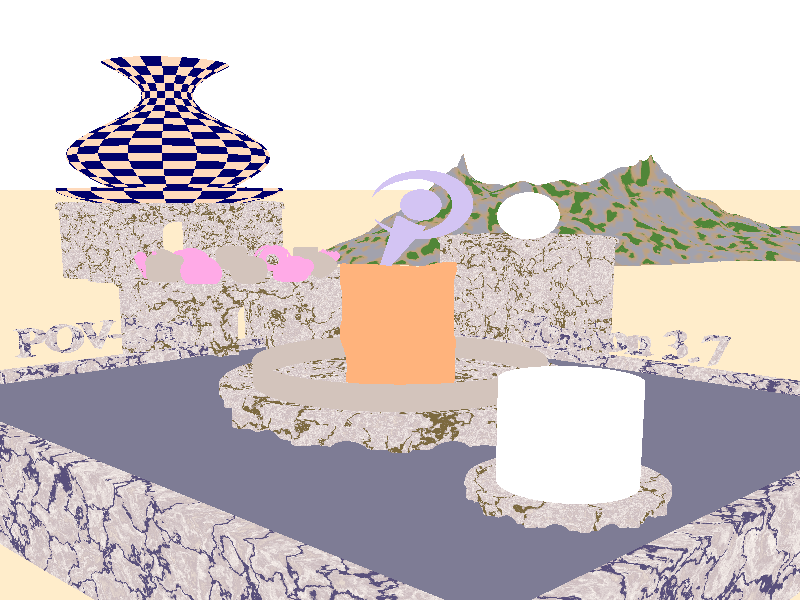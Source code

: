 // Persistence Of Vision Ray Tracer Scene Description File
//
// File:            benchmark.pov
// Benchmark Vers:  2.00 Scene File Version
// Desc:            POV-Ray benchmark scene
// Date:            October/November 2001
//
// Assembled by Christoph Hormann
// Contributions by:
//    - Ingo Janssen
//    - Mick Hazelgrove
//
// ==================================================================
//
//    Standard POV-Ray benchmark version 2.00 Scene File Version
//
// This is the official POV-Ray benchmark scene.  It is designed
// to test a variety of POV-Ray features and should render in a
// reasonable amount of time on current machines.  Note that the
// radiosity feature is still experimental and not very suitable for
// comparing results of different versions, therefore it is turned
// off by default.
//
// Please log all changes made to this file below.
//
// Note that only results generated with the above options and the
// unchanged scene file are allowed to be published as 'official
// POV-Ray benchmark results'.  Feel free to do additional tests, but
// make sure the differences are made clear when publishing them.
//
// When publishing results, be sure to quote the exact version of the
// benchmark scene used (2.00 Scene File Version), and the exact
// version of POV-Ray.
//
// ==================================================================
//
// Change history
// --------------
//
// Nov. 2001   Initial release (version 3.5.0)
// Jan. 2002   using 'max()' instead of '&' in isosurface
// Apr. 2002   changed max_gradient of isosurface (new ver is 1.01)
// Jun. 2002   added photons pass_through to clouds (new ver is 1.02)
// Dec. 2010   made ready for v3.7 release (new ver is 2.00)
//
// ==================================================================
//
// Permission is granted for this file and the output from it to be
// freely redistributed in an unmodified form for the purpose of
// generating and maintaining POV-Ray benchmarks.  Derivative works
// are permitted provided that they have a clearly different filename
// and do not claim to be the standard benchmark file.
//
// ==================================================================
//
// Suggested command line options if not using an INI file:
//
// -w512 -h512 +a0.3 +v -d -f -x
//
// The following INI options are used when the 'Run Benchmark' command
// is chosen on versions of POV-Ray that support the built-in version.
//
// All_Console=On
// All_File=
// Antialias_Depth=3
// Antialias=On
// Antialias_Gamma=2.5
// Antialias_Threshold=0.3
// Bits_Per_Color=8
// Bounding=On
// Bounding_Method=1
// Bounding_Threshold=3
// Clock=0
// Continue_Trace=Off
// Clockless_Animation=off
// Cyclic_Animation=Off
// Debug_Console=On
// Display=Off
// Display_Gamma=2.2
// Dither=off
// End_Column=1
// End_Row=1
// Fatal_Console=On
// Fatal_Error_Command=
// Fatal_Error_Return=I
// Field_Render=Off
// Final_Clock=1
// Final_Frame=1
// Grayscale_Output=off
// Height=512
// High_Reproducibility=off
// Initial_Clock=0
// Initial_Frame=1
// Include_Header=
// Input_File_Name=benchmark.pov
// Jitter_Amount=0.3
// Jitter=On
// Light_Buffer=On
// Odd_Field=Off
// Output_Alpha=Off
// Output_File_Name=
// Output_File_Type=n
// Output_To_File=Off
// Palette=3
// Pause_When_Done=Off
// Post_Frame_Command=
// Post_Frame_Return=I
// Post_Scene_Command=
// Post_Scene_Return=I
// Preview_End_Size=1
// Preview_Start_Size=1
// Pre_Frame_Command=
// Pre_Frame_Return=I
// Pre_Scene_Command=
// Pre_Scene_Return=I
// Quality=9
// Radiosity_From_File=off
// Radiosity_To_File=off
// Radiosity_Vain_Pretrace=on
// Real_Time_Raytracing=off
// Remove_Bounds=On
// Render_Block_Size=16
// Render_Block_Step=0
// Render_Console=On
// Render_Pattern=0
// Sampling_Method=1
// Split_Unions=Off
// Start_Column=0
// Start_Row=0
// Statistic_Console=On
// Subset_End_Frame=1
// Subset_Start_Frame=1
// Test_Abort_Count=0
// Test_Abort=Off
// User_Abort_Command=
// User_Abort_Return=I
// Verbose=On
// Version=3.7
// Warning_Console=On
// Width=512
//
// ==================================================================

#version 3.7;

#default { texture { finish { ambient 0 diffuse 1 }}}

#include "functions.inc"
#include "colors.inc"
#include "logo.inc"

#declare use_radiosity = false;

#declare use_photons = true;
#declare use_area_light = true;

#declare show_clouds = true;
#declare show_objects = true;

#declare Rad = 50000;

global_settings {
   max_trace_level 12
   assumed_gamma 1.0

   #if (use_radiosity=true)

      radiosity {
         pretrace_start 0.08
         pretrace_end 0.01
         count 80

         nearest_count 5
         error_bound 0.5
         recursion_limit 1

         low_error_factor .5
         gray_threshold 0.0
         minimum_reuse 0.015
         brightness 0.7

         adc_bailout 0.01/2

         normal on
      }

   #end

   #if (use_photons=true)
      photons { spacing 0.007 }
   #end

}

#if (use_radiosity=false)
   #default {finish {ambient 0.02}}
#else
   #default {finish {ambient 0.00}}
#end

//====================================================================================

camera {
   location  <3.2, 3.2, 1.8>
   direction y
   sky       z
   up        z
   right     -x
   look_at   <-1, -1, 0.9>
   angle     45
}


light_source {
   <-0.7, 0.83, 0.24>*150000
   color rgb <3.43,2.87,1.95>
   #if (use_area_light=true)
      area_light 4000*x 4000*y  4,4
      jitter
      orient
      circular
   #end

   media_attenuation on
   media_interaction on

   photons {
      reflection on
      refraction on
   }
}

#if (use_radiosity=false)
   light_source {
      <0.9, -0.6, 0.5>*150000
      color rgb 0.35

      shadowless
   }
#end

fog{
   fog_type 2
   fog_alt 1.5
   fog_offset 0
   color rgbt <0.75, 0.80, 0.86, 0.2>
   distance 400
   up z
}


//====================================================================================


#declare RMF = function{ f_ridged_mf(x, y, z, 0.07, 2.2,  7, 0.6, 0.9, 1)}

#declare M_Watx4 =
material {
   texture {
      pigment { color rgbt <0.21, 0.20, 0.3, 0.96> }
      finish {
         diffuse 0.0
         ambient 0.0

         reflection {
            0.1, 0.95
            fresnel on
            exponent 0.8
         }

         conserve_energy

         specular 0.1
         roughness 0.007
         metallic
      }
      normal{
         function { RMF(x, y, z) } 0.2
         scale 0.07
      }
   }
   interior {
      ior 1.31
      fade_distance 0.8
      fade_power 1001.0
      fade_color <0.02, 0.20, 0.06>
   }
}

box {              // --- Water ---
   <-1.95,  -1.65, 0.42>, < 1.95,  1.65, -5.5>

   material { M_Watx4 }
   hollow on

   photons { collect off }
}

#declare fn_RMF = function{ f_ridged_mf(x, y, z, 0.1, 3.1, 8 ,0.7, 0.8, 2) }


plane {            // --- floor ---
   z, -0.3

   texture {
      pigment { color rgb <1.0, 0.85, 0.6> }
      finish {
         diffuse 0.7
         specular 0.1
      }
      normal {
         function { fn_RMF(x, y, z) } 0.3
         scale 8
      }
   }

   clipped_by {
      box { <-1.95,  -1.65, 1>, < 1.95,  1.65, -1> inverse }
   }

   photons { collect off }
}


isosurface {
   function {
      z - fn_RMF(x, y, z)*0.07
   }

   max_gradient 1.3

   contained_by { box { <-15, -15, 0.0>, <15, 15, 0.2> } }

   texture {
      pigment { color rgb <1.0, 0.85, 0.6> }
      finish {
         diffuse 0.7
         specular 0.1
      }
   }

   scale 8
   translate -0.16*z

   clipped_by {
      box { <-1.95,  -1.65, 1>, < 1.95,  1.65, -1> inverse }
   }

   photons { collect off }
}


// ====================================================================================



sphere {           // --- Sky ---
   <0, 0, 0>, 1
   texture {
      pigment {
         gradient z
         pigment_map {
            [0.00 color rgb <0.6667, 0.7255, 0.7725>]
            [0.19
               spherical
               color_map {
                  [0.08 color rgb <0.33, 0.37, 0.90> ]
                  [0.14 color rgb <0.3210, 0.53, 0.9259> ]
                  [0.26 color rgb <0.3610, 0.57, 0.9259> ]
                  [0.50 color rgb < 0.880, 0.935, 0.976 > ]
               }
               scale 1.8
               translate <-0.7, 0.7, 0.24>
            ]
         }
      }
      finish {
         diffuse 0
         ambient 1
      }
   }
   scale Rad*<20, 20, 4>
   translate -2*z
   no_shadow
   hollow on

   photons { collect off pass_through }
}

#if (show_clouds)

// from mick

difference {
   sphere { 0,Rad}
   sphere {0,Rad-15000}
   material{
      texture{
         pigment{ rgbf 1 }
         finish {
            ambient 0
            diffuse 0
         }
      }
      interior{
         media{
            scattering {2,<.013,.012,.008>/1.3 extinction 1/1.3 }
            method 3
            samples 7,7
            intervals 1

            density { // one
               wrinkles
               ramp_wave

               noise_generator 1

               color_map {
                  [0 rgb 0]
                  [0.5 rgb 0]
                  [0.7 rgb 0.275]
                  [1 rgb 0.475]
               } // color_map

               scale <10000,9000,5000>/3
               rotate z*29
               translate <1000,0,Rad-30000>
            } // density

            density { // two
               marble
               warp { turbulence 1.65 octaves 7 }
               noise_generator 1

               color_map {
                  [0 rgb 0]
                  [0.4 rgb 0]
                  [0.85 rgb 0.25]
                  [1 rgb 0.5]
               } // color_map

               scale <10000,7500,5000>*5
               rotate z*-25
               translate <0,0,Rad-30000>
            } // density

         } // media
      } // interior
   } // material
   hollow

   rotate z*70
   rotate y*15
   translate <0,0,32000-Rad>
   rotate -102*z

   scale <1,1,0.4>

   photons { collect off pass_through }

} // difference

#end

// ====================================================================================


#declare Metal_Texture =
texture {
   pigment { color rgb <0.65, 0.55, 0.5> }
   finish {
      ambient 0.0
      diffuse 0.15
      specular 0.3
      metallic
      roughness 0.01
      reflection {
         0.8
         metallic
      }
   }
}

#declare Stone_Tex =
texture {
   pigment {
      crackle
      pigment_map {
         [0.03
            bozo
            color_map {
               [0 color rgb <0.2, 0.14, 0.05>]
               [1 color rgb <0.2, 0.14, 0.05>]
            }
            warp { turbulence 0.6 }
         ]
         [0.055
            granite
            color_map {
               [0.0 color rgb <1, 0.95, 0.9>]
               [0.5 color rgb <0.6, 0.5, 0.52>]
               [1.0 color rgb <0.9, 0.8, 0.7>]
            }
            warp { turbulence 0.4 lambda 2.4 octaves 8 }
            scale 0.5
         ]
      }

      warp { turbulence 0.72 lambda 2.25 omega 0.53 octaves 9}

      scale 0.3
   }
   finish {
      diffuse 0.55
      specular 0.1
   }
   normal {
      granite 0.15
      scale 0.06
   }
}

#declare Stone_Tex2 =
texture {
   pigment {
      crackle
      pigment_map {
         [0.03
            bozo
            color_map {
               [0 color rgb <0.1, 0.08, 0.2>]
               [1 color rgb <0.1, 0.08, 0.2>]
            }
            warp { turbulence 0.6 }
         ]
         [0.055
            granite
            color_map {
               [0.0 color rgb <1, 0.95, 0.9>]
               [0.5 color rgb <0.6, 0.5, 0.52>]
               [1.0 color rgb <0.9, 0.8, 0.7>]
            }
            warp { turbulence 0.4 lambda 2.4 octaves 8 }
            scale 1.2
         ]
      }

      warp { turbulence 0.55 lambda 2.25 omega 0.53 octaves 9 }

      scale 0.24
   }
   finish {
      diffuse 0.55
      specular 0.1
   }
   normal {
      granite 0.15
      scale 0.06
   }
}

#declare Stone_Tex3 =
texture {
   pigment {
      agate
      pigment_map {
         [0.3
            crackle
            color_map {
               [0.1 color rgb <0.3, 0.28, 0.4>]
               [0.2 color rgb <0.8, 0.7, 0.4>]
            }
            warp { turbulence 0.5 lambda 2.2 omega 0.52 octaves 8 }
            scale 0.3
         ]
         [0.5
            granite
            color_map {
               [0.0 color rgb <1, 0.95, 0.9>]
               [0.5 color rgb <0.3, 0.6, 0.52>]
               [1.0 color rgb <0.3, 0.8, 0.7>]
            }
            warp { turbulence 0.4 lambda 2.4 octaves 8 }
         ]
      }

      warp { turbulence 0.55 }

      scale 0.24
   }
   finish {
      diffuse 0.55
      specular 0.1
   }
   normal {
      granite 0.15
      scale 0.06
   }
}

#declare Mat_Glass =
material {
   texture {
      pigment { color rgbt 1 }
      finish {
         diffuse 0
         ambient 0
         specular 0.6
         metallic 0.5
         roughness 0.005

         reflection {
            0.05, 0.95
            fresnel on
         }

         conserve_energy
      }
   }
   interior {
      ior 1.5
      fade_distance 0.12
      fade_power 1001
      fade_color <0.6, 0.5, 0.7>
   }
}


#declare Socket =
union {
   difference {
      cylinder { -5*z, -0.04*z, 0.8 }
      cylinder { -6*z, 0, 0.3 }

      #declare Cnt = 0;

      #while (Cnt<360)

         merge {
            cylinder { < 0.0,  0.0, -0.24>, < 1.0,  0.0, -0.24>, 0.1 }
            box { < 0.0,  -0.1, -0.24>, < 1.0,  0.1, -6> }

            rotate Cnt*z
         }

         #declare Cnt = Cnt+30;
      #end
   }

   #declare Cnt = 0;

   #while (Cnt<360)

      union {
         cylinder { < 0.8,  0.0, -0.04>, < 0.8,  0.0, -5>, 0.05 }
         cylinder { < 0.8,  0.0, -0.04>, < 0.8,  0.0, -0.01>, 0.07 }

         rotate 15*z
         rotate Cnt*z
      }

      #declare Cnt = Cnt+30;
   #end

   cylinder { -0.04*z, 0, 0.86 }
   torus {
      0.83, 0.03
      rotate 90*x
   }
}

#declare Pos1 = < 0.0,  0.0, 0.6>;
#declare Pos2 = <-2.4, -0.8, 1.0>;
#declare Pos3 = <-1.4, -2.8, 1.3>;
#declare Pos4 = < 1.4,  0.6, 0.5>;

#declare Pos5 = <-10, -5, 1.5>;

object { Socket translate Pos1 texture { Stone_Tex } }

object { Socket translate Pos2 texture { Stone_Tex } }

object { Socket scale 0.8 translate Pos3 texture { Stone_Tex } }

object { Socket scale 0.4 translate Pos4 texture { Stone_Tex } }

object { Socket scale 2 translate Pos5 texture { Stone_Tex } }

difference {
   box { <-2.0,  -1.7, 0.5>, < 2.0,  1.7, -6> }
   box { <-1.9,  -1.6, 1.0>, < 1.9,  1.6, -5> }

   texture {
      Stone_Tex2
   }
}

#if (show_objects)

#declare POV_Text =
text {
   ttf
   "timrom.ttf"
   "POV-Ray"
   0.25,0
   scale 0.3
   rotate 90*x
   rotate -90*z
}

#declare Version_Text =
text {
   ttf
   "timrom.ttf"
   "Version 3.7"
   0.25,0
   scale 0.3
   rotate 90*x
   rotate -90*z
}

object {
   POV_Text
   translate <-1.97,  0.995, 0.575>
   texture { Stone_Tex2 }
}

object {
   Version_Text
   rotate 90*z
   translate <-0.5, -1.5, 0.575>
   texture { Stone_Tex2 }
}

#end


height_field {

   function 300,300 {
      pigment {
         function { 1-(min(pow(x*x + y*y, 0.25), 1) -0.0001) }

         color_map {
            [0.0 rgb 0.0]
            [1.0 rgb 1.0]
         }

         translate <0.5,0.5,0>

         scale 0.45

         warp { turbulence 0.455 }

         scale 3
         warp { turbulence 0.2 lambda 2.2 octaves 8 }
         scale 1/3

      }
   }

   water_level 0.02

   rotate 90*x

   rotate 43*z

   scale <5, 5, 1.3>
   scale 2.6

   texture {
      pigment {
         bozo
         color_map {
            [0.40 color rgb <0.6, 0.6, 0.7>*0.6]
            [0.58 color rgb <0.9, 0.6, 0.3>*0.6]
            [0.62 color rgb <0.2, 0.6, 0.1>*0.4]
         }
         warp { turbulence 0.4 }
         scale <0.2, 0.2, 3>
      }
      finish {
         diffuse 0.6
         specular 0.2
      }
   }

   translate <-18, -13, -0.4>
}


#if (show_objects)

// ---------- Pos1 ----------

difference {
   cylinder { -0.0*z, 0.15*z, 0.7 }
   cylinder { -0.1*z, 0.25*z, 0.68 }

   texture { Metal_Texture }

   translate 0.6*z

   photons { target reflection on }
}

#declare fn_pigm =
function {
   pigment {
      bozo
      poly_wave 2
      color_map {
         [0 rgb 0][1 rgb 1]
      }
      warp {  turbulence 0.4 lambda 2.3 omega 0.52 }

      scale 0.2
   }
}


isosurface {
   function {
      (max(sqrt(x*x + y*y)-0.25, z-0.7))

      - fn_pigm(x, y, z).gray*0.07

   }

   max_gradient 2.4

   contained_by { box { <-0.35, -0.35, 0.0>, <0.35, 0.35, 0.8> } }

   texture {
      pigment { color rgb <1, 0.45, 0.2> }
      finish {
         diffuse 0.6
         specular 0.2
      }
   }

   translate Pos1
}

object {
   Povray_Logo

   rotate 90*x
   scale 0.4
   translate -0.2*y

   texture {
      pigment { color rgb <0.65, 0.55, 0.9> }
      finish {
         ambient 0.0
         diffuse 0.15
         specular 0.3
         metallic
         roughness 0.01
         reflection {
            0.8
            metallic
         }
      }
      normal {
         bumps 0.3
         scale 0.3
      }
   }

   rotate -25*z

   translate 0.96*z

   translate Pos1
}

#end

#if (show_objects)

// ---------- Pos2 ----------

#declare rd = seed(45);

union {

   #declare Cnt = 0;

   #while (Cnt<360)

      superellipsoid {
         <rand(rd)*2, rand(rd)*2>
         texture { Metal_Texture }
         scale 0.12
         translate <0.6, 0.0, 0.12>
         rotate (Cnt+30)*z
      }

      julia_fractal {
         < rand(rd), rand(rd)*0.6, -0.54, 0.2 >
         quaternion
         max_iteration 7
         precision 500
         scale 0.12
         translate <0.6, 0.0, 0.1>
         rotate Cnt*z

         texture {
            pigment { color rgb <1, 0.4, 0.8> }
            finish {
               ambient 0
               diffuse 0.6
               specular 0.2
               reflection 0.2
            }
         }
      }

      #declare Cnt = Cnt+60;
   #end

   translate Pos2
}

#end

#if (show_objects)

// ---------- Pos3 ----------

sphere {
   0, 0.24

   translate 0.24*z

   material { Mat_Glass }

   photons { target reflection on refraction on }

   translate Pos3
}

#end

#if (show_objects)


// ---------- Pos4 ----------


// from ingo

#declare Letter =
text {
   ttf
   "timrom.ttf"
   "X"
   1,0
   scale <1/0.7,1/0.66,1>
   translate <0,0,-0.5>
}

#declare xPigm =
function {
   pigment {
      object {
         Letter
         pigment {rgb 1}
         pigment {rgb 0}
      }
      warp {repeat x}
      warp {repeat y}
      scale 1.00002
      translate < 0.000001,-0.00001, 0>
   }
}

#declare XsinPigm =
function {
   pigment {
      function {xPigm(sin(x),pow(sin(y),2),z).gray}
   }
}

#declare Fn_Obj =
difference {
   cylinder {
      -2*y, 2*y, 2
      pigment {
         function{XsinPigm(x,y,z).gray}
         warp {planar}
         scale <0.5/pi, 1, 1>*0.5
         warp {
            cylindrical
            orientation z
            dist_exp 1
         }
         colour_map {
            [0, rgb 1]
            [1, rgbf 1]
         }
      }
      finish {
        diffuse 0.6
        specular 0.4
      }
   }
   cylinder {
      -1.9*y, 2.1*y, 1.9
      pigment {rgbf 1}
      finish {
        diffuse 0.6
        specular 0.4
      }
   }

   translate 1.96*y
   rotate 90*x
   scale 0.12
}

object {
   Fn_Obj
   translate Pos4
}

#end


#if (show_objects)


// ---------- Pos5 ----------


// from ingo

#macro BuildWriteMesh2(VecArr, NormArr, UVArr, U, V)

   #debug concat("\n\n Building mesh2: \n   - vertex_vectors\n")
   #local NumVertices = dimension_size(VecArr,1);
   mesh2 {
      vertex_vectors {
         NumVertices
         #local I = 0;
         #while (I<NumVertices)
            VecArr[I]
            #local I = I+1;
         #end
      }

      #debug concat("   - normal_vectors\n")
      #local NumVertices = dimension_size(NormArr,1);
      normal_vectors {
         NumVertices
         #local I = 0;
         #while (I<NumVertices)
            NormArr[I]
            #local I = I+1;
         #end
      }

      #debug concat("   - uv_vectors\n")
      #local NumVertices = dimension_size(NormArr,1);
      uv_vectors {
         NumVertices
         #local I = 0;
         #while (I<NumVertices)
            UVArr[I]
            #local I = I+1;
         #end
      }

      #debug concat("   - face_indices\n")
      #declare NumFaces = U*V*2;
      face_indices {
         NumFaces
         #local I = 0;
         #local H = 0;
         #while (I<V)
            #local J = 0;
            #while (J<U)
               #local Ind = (I*U)+I+J;
               <Ind, Ind+1, Ind+U+2>, <Ind, Ind+U+1, Ind+U+2>
               #local J = J+1;
               #local H = H+1;
            #end
            #local I = I+1;
         #end
      }
   }
#end

#macro FnA(X)
   #if (X<0.13)
      0.5+sin(X*14)*0.4
   #else
      0.5+sin((X-0.13)*7.2)*0.3
   #end
#end


// Build a two-dimensional array with vectors and normals retrieved from a function macro
// ResSpl: the amount of vectors to get from the macro
// based on ingo's code for splines

#macro L_GetVN(ResSpl)
   #local I = 0;
   #local A = array[ResSpl+1][2]
   #while (I<=ResSpl)
      #local P0 = 0+<FnA(I/ResSpl), I/ResSpl, 0>;
      #if (P0.x=0 & P0.z=0)
         #local P0 = <1e-25,P0.y,1e-25>;
      #end
      #if (I=0)
         #local P1 = 0+<FnA(((I-0.5)/ResSpl)), I/ResSpl, 0>;
         #local P2 = 0+<FnA(((I+0.5)/ResSpl)), I/ResSpl, 0>;
      #else
         #local P1 = P2;
         #local P2 = 0+<FnA(((I+0.5)/ResSpl)), I/ResSpl, 0>;
      #end
      #local P3 = vrotate(P0,<0,1,0>);
      #local P4 = vrotate(P0,<0,-1,0>);
      #local B1 = P4-P0;
      #local B2 = P2-P0;
      #local B3 = P3-P0;
      #local B4 = P1-P0;
      #local N1 = vcross(B1,B2);
      #local N2 = vcross(B2,B3);
      #local N3 = vcross(B3,B4);
      #local N4 = vcross(B4,B1);
      #local N = vnormalize((N1+N2+N3+N4)*-1);
      #local A[I][0] = P0;
      #local A[I][1] = N;
      #local I = I+1;
   #end
   A
#end

#macro FnLathe (Rot, ResRot, ResSpl)
   #declare VNArr = L_GetVN (ResSpl)
   #local VecArr = array[(ResRot+1)*(ResSpl+1)]
   #local NormArr = array[(ResRot+1)*(ResSpl+1)]
   #local UVArr = array[(ResRot+1)*(ResSpl+1)]
   #local R = Rot/ResRot;
   #local Dim = dimension_size(VNArr,1);
   #local Count = 0;
   #local I = 0;
   #while (I<=ResRot)
      #local J = 0;
      #while (J<Dim)
         #local VecArr[Count] = vrotate(VNArr[J][0],<0,R*I,0>);
         #local NormArr[Count] = vrotate(VNArr[J][1],<0,R*I,0>);
         #local UVArr[Count] = <I/ResRot,J/(Dim-1)>;
         #local J = J+1;
         #local Count = Count+1;
      #end
      #local I = I+1;
   #end
   BuildWriteMesh2(VecArr, NormArr, UVArr, ResSpl, ResRot)
#end


#declare MSH = FnLathe(360, 100, 100)

#declare Obj_Msh =
object {
   MSH

   uv_mapping

   texture {
      pigment{
         checker
         color rgb <1.0, 0.7, 0.5>,
         color rgb <0, 0, 0.15>

         scale 0.05
      }
      finish {
         diffuse 0.7
         specular 0.3
      }
   }

   rotate 90*x
   scale <1.9, 1.9, 2.8>


   translate Pos5
}


object { Obj_Msh }


#end
